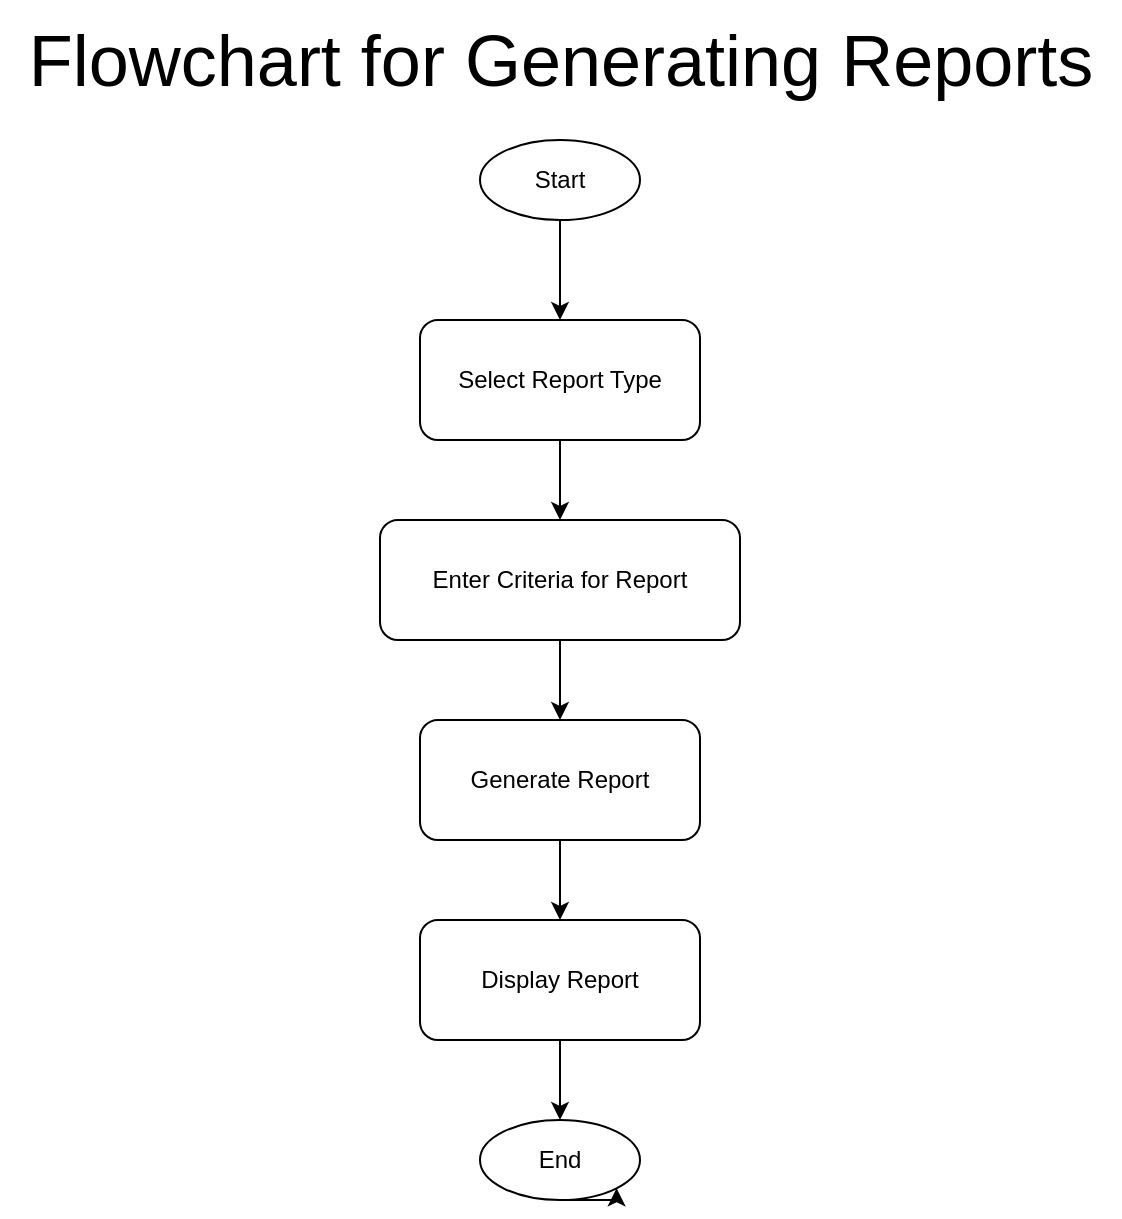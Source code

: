 <mxfile version="24.8.8">
  <diagram id="3" name="Generate Report">
    <mxGraphModel dx="2117" dy="1738" grid="1" gridSize="10" guides="1" tooltips="1" connect="1" arrows="1" fold="1" page="1" pageScale="1" pageWidth="827" pageHeight="1169" math="0" shadow="0">
      <root>
        <mxCell id="0" />
        <mxCell id="1" parent="0" />
        <mxCell id="2" value="Start" style="ellipse;whiteSpace=wrap;html=1;aspect=fixed;" parent="1" vertex="1">
          <mxGeometry x="130" y="30" width="80" height="40" as="geometry" />
        </mxCell>
        <mxCell id="3" value="Select Report Type" style="rounded=1;whiteSpace=wrap;html=1;" parent="1" vertex="1">
          <mxGeometry x="100" y="120" width="140" height="60" as="geometry" />
        </mxCell>
        <mxCell id="4" value="Enter Criteria for Report" style="rounded=1;whiteSpace=wrap;html=1;" parent="1" vertex="1">
          <mxGeometry x="80" y="220" width="180" height="60" as="geometry" />
        </mxCell>
        <mxCell id="5" value="Generate Report" style="rounded=1;whiteSpace=wrap;html=1;" parent="1" vertex="1">
          <mxGeometry x="100" y="320" width="140" height="60" as="geometry" />
        </mxCell>
        <mxCell id="6" value="Display Report" style="rounded=1;whiteSpace=wrap;html=1;" parent="1" vertex="1">
          <mxGeometry x="100" y="420" width="140" height="60" as="geometry" />
        </mxCell>
        <mxCell id="7" value="End" style="ellipse;whiteSpace=wrap;html=1;aspect=fixed;" parent="1" vertex="1">
          <mxGeometry x="130" y="520" width="80" height="40" as="geometry" />
        </mxCell>
        <mxCell id="8" parent="1" source="2" target="3" edge="1">
          <mxGeometry relative="1" as="geometry" />
        </mxCell>
        <mxCell id="9" parent="1" source="3" target="4" edge="1">
          <mxGeometry relative="1" as="geometry" />
        </mxCell>
        <mxCell id="10" parent="1" source="4" target="5" edge="1">
          <mxGeometry relative="1" as="geometry" />
        </mxCell>
        <mxCell id="11" parent="1" source="5" target="6" edge="1">
          <mxGeometry relative="1" as="geometry" />
        </mxCell>
        <mxCell id="12" parent="1" source="6" target="7" edge="1">
          <mxGeometry relative="1" as="geometry" />
        </mxCell>
        <mxCell id="ZsEVmW3xou0Zdjn0u0EG-12" style="edgeStyle=orthogonalEdgeStyle;rounded=0;orthogonalLoop=1;jettySize=auto;html=1;exitX=0.5;exitY=1;exitDx=0;exitDy=0;entryX=1;entryY=1;entryDx=0;entryDy=0;" edge="1" parent="1" source="7" target="7">
          <mxGeometry relative="1" as="geometry" />
        </mxCell>
        <mxCell id="ZsEVmW3xou0Zdjn0u0EG-13" value="&lt;font style=&quot;font-size: 36px;&quot;&gt;Flowchart for Generating Reports&lt;/font&gt;" style="text;html=1;align=center;verticalAlign=middle;resizable=0;points=[];autosize=1;strokeColor=none;fillColor=none;" vertex="1" parent="1">
          <mxGeometry x="-110" y="-40" width="560" height="60" as="geometry" />
        </mxCell>
      </root>
    </mxGraphModel>
  </diagram>
</mxfile>
